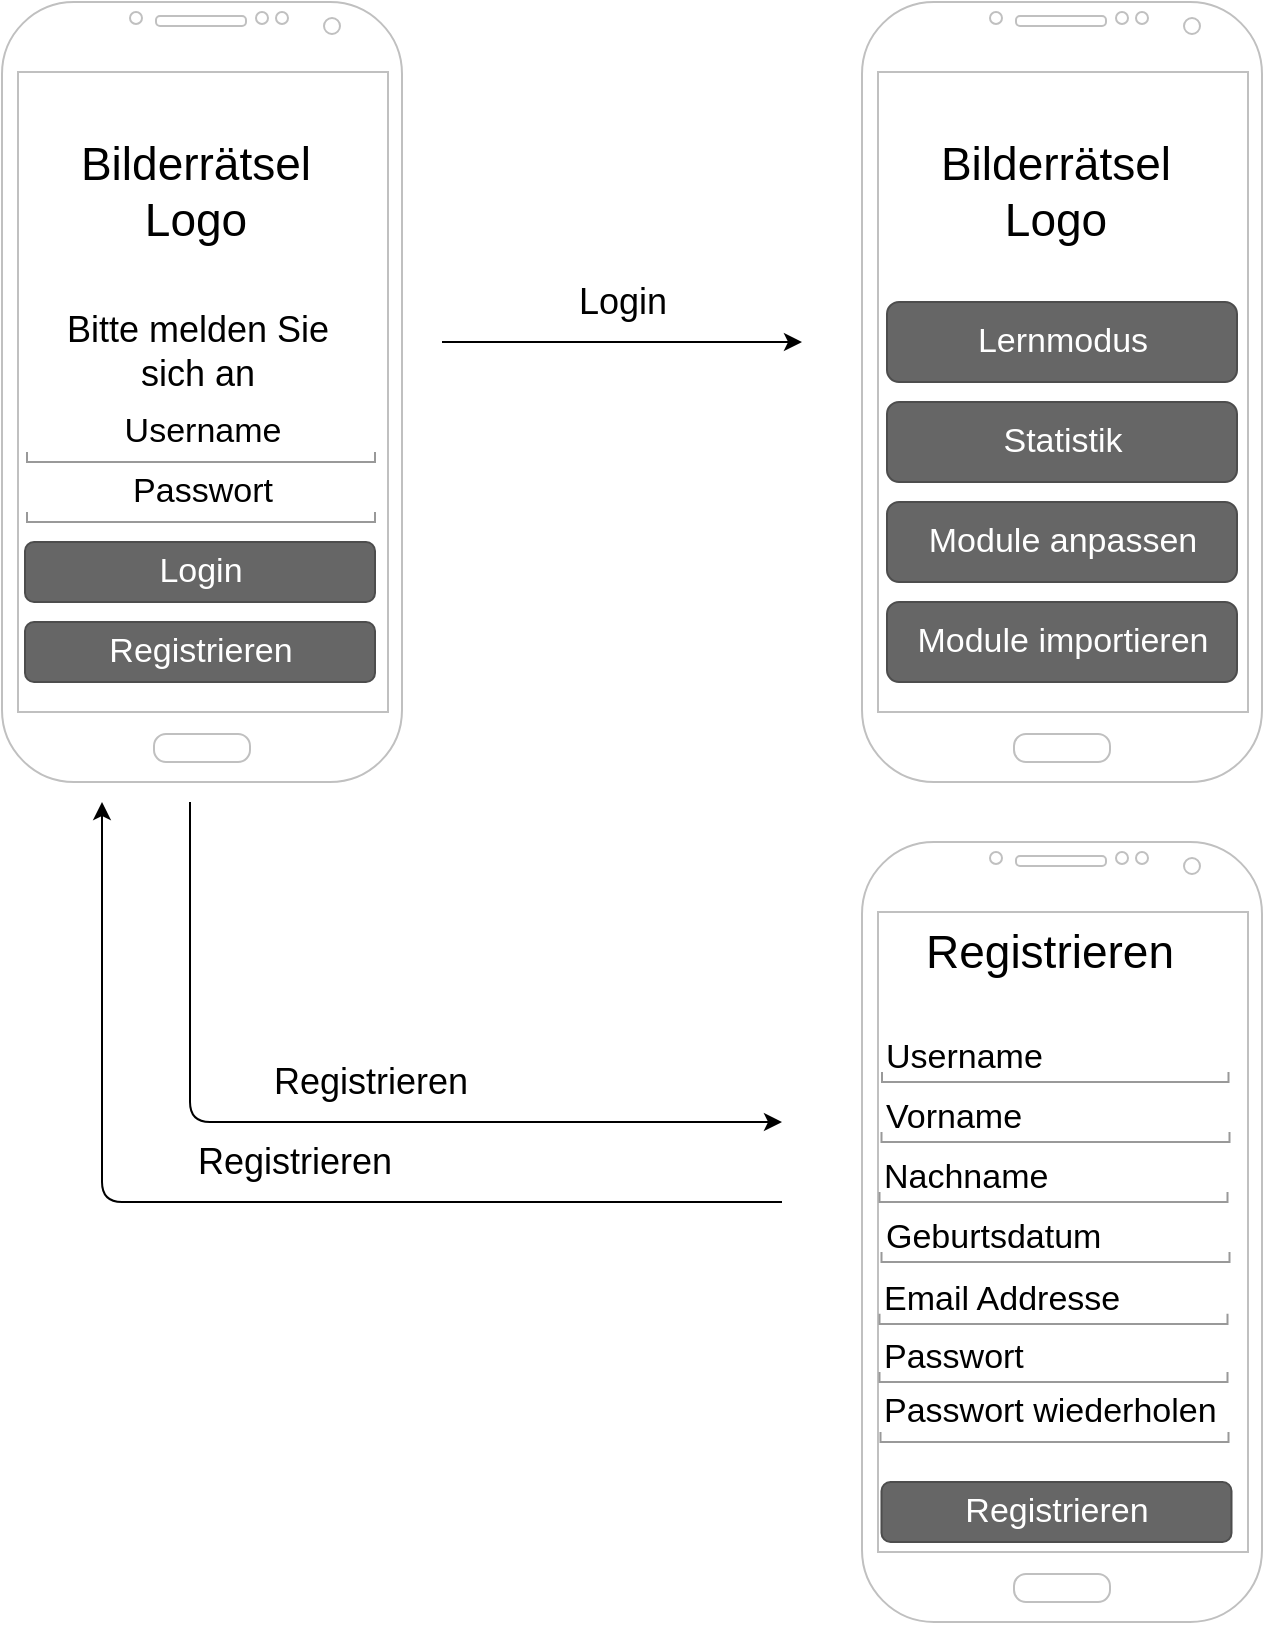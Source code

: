 <mxfile version="14.0.4" type="device"><diagram id="ySW2foGIrpTWuuutoRlv" name="Page-1"><mxGraphModel dx="1422" dy="773" grid="1" gridSize="10" guides="1" tooltips="1" connect="1" arrows="1" fold="1" page="1" pageScale="1" pageWidth="850" pageHeight="1100" math="0" shadow="0"><root><mxCell id="0"/><mxCell id="1" parent="0"/><mxCell id="TEZRZsBwqeEs82x1WGI8-1" value="" style="verticalLabelPosition=bottom;verticalAlign=top;html=1;shadow=0;dashed=0;strokeWidth=1;shape=mxgraph.android.phone2;strokeColor=#c0c0c0;" vertex="1" parent="1"><mxGeometry x="440" y="10" width="200" height="390" as="geometry"/></mxCell><mxCell id="TEZRZsBwqeEs82x1WGI8-9" value="Lernmodus" style="rounded=1;html=1;shadow=0;dashed=0;whiteSpace=wrap;fontSize=17;fillColor=#666666;align=center;strokeColor=#4D4D4D;fontColor=#ffffff;" vertex="1" parent="1"><mxGeometry x="452.5" y="160" width="175" height="40" as="geometry"/></mxCell><mxCell id="TEZRZsBwqeEs82x1WGI8-10" value="Bilderrätsel Logo" style="text;html=1;strokeColor=none;fillColor=none;align=center;verticalAlign=middle;whiteSpace=wrap;rounded=0;fontSize=23;" vertex="1" parent="1"><mxGeometry x="452.5" y="60" width="167.5" height="90" as="geometry"/></mxCell><mxCell id="TEZRZsBwqeEs82x1WGI8-12" value="Module anpassen" style="rounded=1;html=1;shadow=0;dashed=0;whiteSpace=wrap;fontSize=17;fillColor=#666666;align=center;strokeColor=#4D4D4D;fontColor=#ffffff;" vertex="1" parent="1"><mxGeometry x="452.5" y="260" width="175" height="40" as="geometry"/></mxCell><mxCell id="TEZRZsBwqeEs82x1WGI8-13" value="" style="verticalLabelPosition=bottom;verticalAlign=top;html=1;shadow=0;dashed=0;strokeWidth=1;shape=mxgraph.android.phone2;strokeColor=#c0c0c0;" vertex="1" parent="1"><mxGeometry x="10" y="10" width="200" height="390" as="geometry"/></mxCell><mxCell id="TEZRZsBwqeEs82x1WGI8-14" value="Login" style="rounded=1;html=1;shadow=0;dashed=0;whiteSpace=wrap;fontSize=17;fillColor=#666666;align=center;strokeColor=#4D4D4D;fontColor=#ffffff;" vertex="1" parent="1"><mxGeometry x="21.5" y="280" width="175" height="30" as="geometry"/></mxCell><mxCell id="TEZRZsBwqeEs82x1WGI8-15" value="Bilderrätsel Logo" style="text;html=1;strokeColor=none;fillColor=none;align=center;verticalAlign=middle;whiteSpace=wrap;rounded=0;fontSize=23;" vertex="1" parent="1"><mxGeometry x="22.5" y="60" width="167.5" height="90" as="geometry"/></mxCell><mxCell id="TEZRZsBwqeEs82x1WGI8-17" value="Username" style="strokeWidth=1;html=1;shadow=0;dashed=0;shape=mxgraph.android.textfield;align=center;strokeColor=#999999;pointerEvents=1;fontSize=17;" vertex="1" parent="1"><mxGeometry x="22.5" y="210" width="174" height="30" as="geometry"/></mxCell><mxCell id="TEZRZsBwqeEs82x1WGI8-18" value="Passwort" style="strokeWidth=1;html=1;shadow=0;dashed=0;shape=mxgraph.android.textfield;align=center;strokeColor=#999999;pointerEvents=1;fontSize=17;" vertex="1" parent="1"><mxGeometry x="22.5" y="240" width="174" height="30" as="geometry"/></mxCell><mxCell id="TEZRZsBwqeEs82x1WGI8-19" value="Bitte melden Sie sich an" style="text;html=1;strokeColor=none;fillColor=none;align=center;verticalAlign=middle;whiteSpace=wrap;rounded=0;fontSize=18;" vertex="1" parent="1"><mxGeometry x="23.5" y="140" width="167.5" height="90" as="geometry"/></mxCell><mxCell id="TEZRZsBwqeEs82x1WGI8-20" value="Registrieren" style="rounded=1;html=1;shadow=0;dashed=0;whiteSpace=wrap;fontSize=17;fillColor=#666666;align=center;strokeColor=#4D4D4D;fontColor=#ffffff;" vertex="1" parent="1"><mxGeometry x="21.5" y="320" width="175" height="30" as="geometry"/></mxCell><mxCell id="TEZRZsBwqeEs82x1WGI8-21" value="Login" style="endArrow=classic;html=1;fontSize=18;" edge="1" parent="1"><mxGeometry y="20" width="50" height="50" relative="1" as="geometry"><mxPoint x="230" y="180" as="sourcePoint"/><mxPoint x="410" y="180" as="targetPoint"/><mxPoint as="offset"/></mxGeometry></mxCell><mxCell id="TEZRZsBwqeEs82x1WGI8-22" value="" style="verticalLabelPosition=bottom;verticalAlign=top;html=1;shadow=0;dashed=0;strokeWidth=1;shape=mxgraph.android.phone2;strokeColor=#c0c0c0;" vertex="1" parent="1"><mxGeometry x="440" y="430" width="200" height="390" as="geometry"/></mxCell><mxCell id="TEZRZsBwqeEs82x1WGI8-24" value="Registrieren" style="text;html=1;strokeColor=none;fillColor=none;align=center;verticalAlign=middle;whiteSpace=wrap;rounded=0;fontSize=23;" vertex="1" parent="1"><mxGeometry x="449.75" y="470" width="167.5" height="30" as="geometry"/></mxCell><mxCell id="TEZRZsBwqeEs82x1WGI8-25" value="Username" style="strokeWidth=1;html=1;shadow=0;dashed=0;shape=mxgraph.android.textfield;align=left;strokeColor=#999999;pointerEvents=1;fontSize=17;verticalAlign=bottom;" vertex="1" parent="1"><mxGeometry x="450" y="520" width="173.25" height="30" as="geometry"/></mxCell><mxCell id="TEZRZsBwqeEs82x1WGI8-26" value="Passwort wiederholen" style="strokeWidth=1;html=1;shadow=0;dashed=0;shape=mxgraph.android.textfield;align=left;strokeColor=#999999;pointerEvents=1;fontSize=17;" vertex="1" parent="1"><mxGeometry x="449.25" y="700" width="174" height="30" as="geometry"/></mxCell><mxCell id="TEZRZsBwqeEs82x1WGI8-28" value="Registrieren" style="rounded=1;html=1;shadow=0;dashed=0;whiteSpace=wrap;fontSize=17;fillColor=#666666;align=center;strokeColor=#4D4D4D;fontColor=#ffffff;" vertex="1" parent="1"><mxGeometry x="449.75" y="750" width="175" height="30" as="geometry"/></mxCell><mxCell id="TEZRZsBwqeEs82x1WGI8-29" value="Registrieren" style="endArrow=classic;html=1;fontSize=18;" edge="1" parent="1"><mxGeometry x="0.095" y="20" width="50" height="50" relative="1" as="geometry"><mxPoint x="104" y="410" as="sourcePoint"/><mxPoint x="400" y="570" as="targetPoint"/><Array as="points"><mxPoint x="104" y="570"/></Array><mxPoint as="offset"/></mxGeometry></mxCell><mxCell id="TEZRZsBwqeEs82x1WGI8-30" value="&lt;div&gt;Module importieren&lt;/div&gt;" style="rounded=1;html=1;shadow=0;dashed=0;whiteSpace=wrap;fontSize=17;fillColor=#666666;align=center;strokeColor=#4D4D4D;fontColor=#ffffff;" vertex="1" parent="1"><mxGeometry x="452.5" y="310" width="175" height="40" as="geometry"/></mxCell><mxCell id="TEZRZsBwqeEs82x1WGI8-31" value="&lt;div&gt;Statistik&lt;/div&gt;" style="rounded=1;html=1;shadow=0;dashed=0;whiteSpace=wrap;fontSize=17;fillColor=#666666;align=center;strokeColor=#4D4D4D;fontColor=#ffffff;" vertex="1" parent="1"><mxGeometry x="452.5" y="210" width="175" height="40" as="geometry"/></mxCell><mxCell id="TEZRZsBwqeEs82x1WGI8-32" value="Passwort" style="strokeWidth=1;html=1;shadow=0;dashed=0;shape=mxgraph.android.textfield;align=left;strokeColor=#999999;pointerEvents=1;fontSize=17;verticalAlign=bottom;" vertex="1" parent="1"><mxGeometry x="448.75" y="670" width="174" height="30" as="geometry"/></mxCell><mxCell id="TEZRZsBwqeEs82x1WGI8-33" value="Email Addresse" style="strokeWidth=1;html=1;shadow=0;dashed=0;shape=mxgraph.android.textfield;align=left;strokeColor=#999999;pointerEvents=1;fontSize=17;verticalAlign=bottom;" vertex="1" parent="1"><mxGeometry x="448.75" y="640" width="174" height="31" as="geometry"/></mxCell><mxCell id="TEZRZsBwqeEs82x1WGI8-34" value="Geburtsdatum" style="strokeWidth=1;html=1;shadow=0;dashed=0;shape=mxgraph.android.textfield;align=left;strokeColor=#999999;pointerEvents=1;fontSize=17;verticalAlign=bottom;" vertex="1" parent="1"><mxGeometry x="449.75" y="610" width="174" height="30" as="geometry"/></mxCell><mxCell id="TEZRZsBwqeEs82x1WGI8-35" value="Vorname" style="strokeWidth=1;html=1;shadow=0;dashed=0;shape=mxgraph.android.textfield;align=left;strokeColor=#999999;pointerEvents=1;fontSize=17;verticalAlign=bottom;" vertex="1" parent="1"><mxGeometry x="449.75" y="550" width="174" height="30" as="geometry"/></mxCell><mxCell id="TEZRZsBwqeEs82x1WGI8-36" value="Nachname" style="strokeWidth=1;html=1;shadow=0;dashed=0;shape=mxgraph.android.textfield;align=left;strokeColor=#999999;pointerEvents=1;fontSize=17;verticalAlign=bottom;" vertex="1" parent="1"><mxGeometry x="448.75" y="580" width="174" height="30" as="geometry"/></mxCell><mxCell id="TEZRZsBwqeEs82x1WGI8-38" value="Registrieren" style="endArrow=none;html=1;fontSize=18;endFill=0;startArrow=classic;startFill=1;" edge="1" parent="1"><mxGeometry x="0.095" y="20" width="50" height="50" relative="1" as="geometry"><mxPoint x="60" y="410" as="sourcePoint"/><mxPoint x="400" y="610" as="targetPoint"/><Array as="points"><mxPoint x="60" y="510"/><mxPoint x="60" y="610"/></Array><mxPoint as="offset"/></mxGeometry></mxCell></root></mxGraphModel></diagram></mxfile>